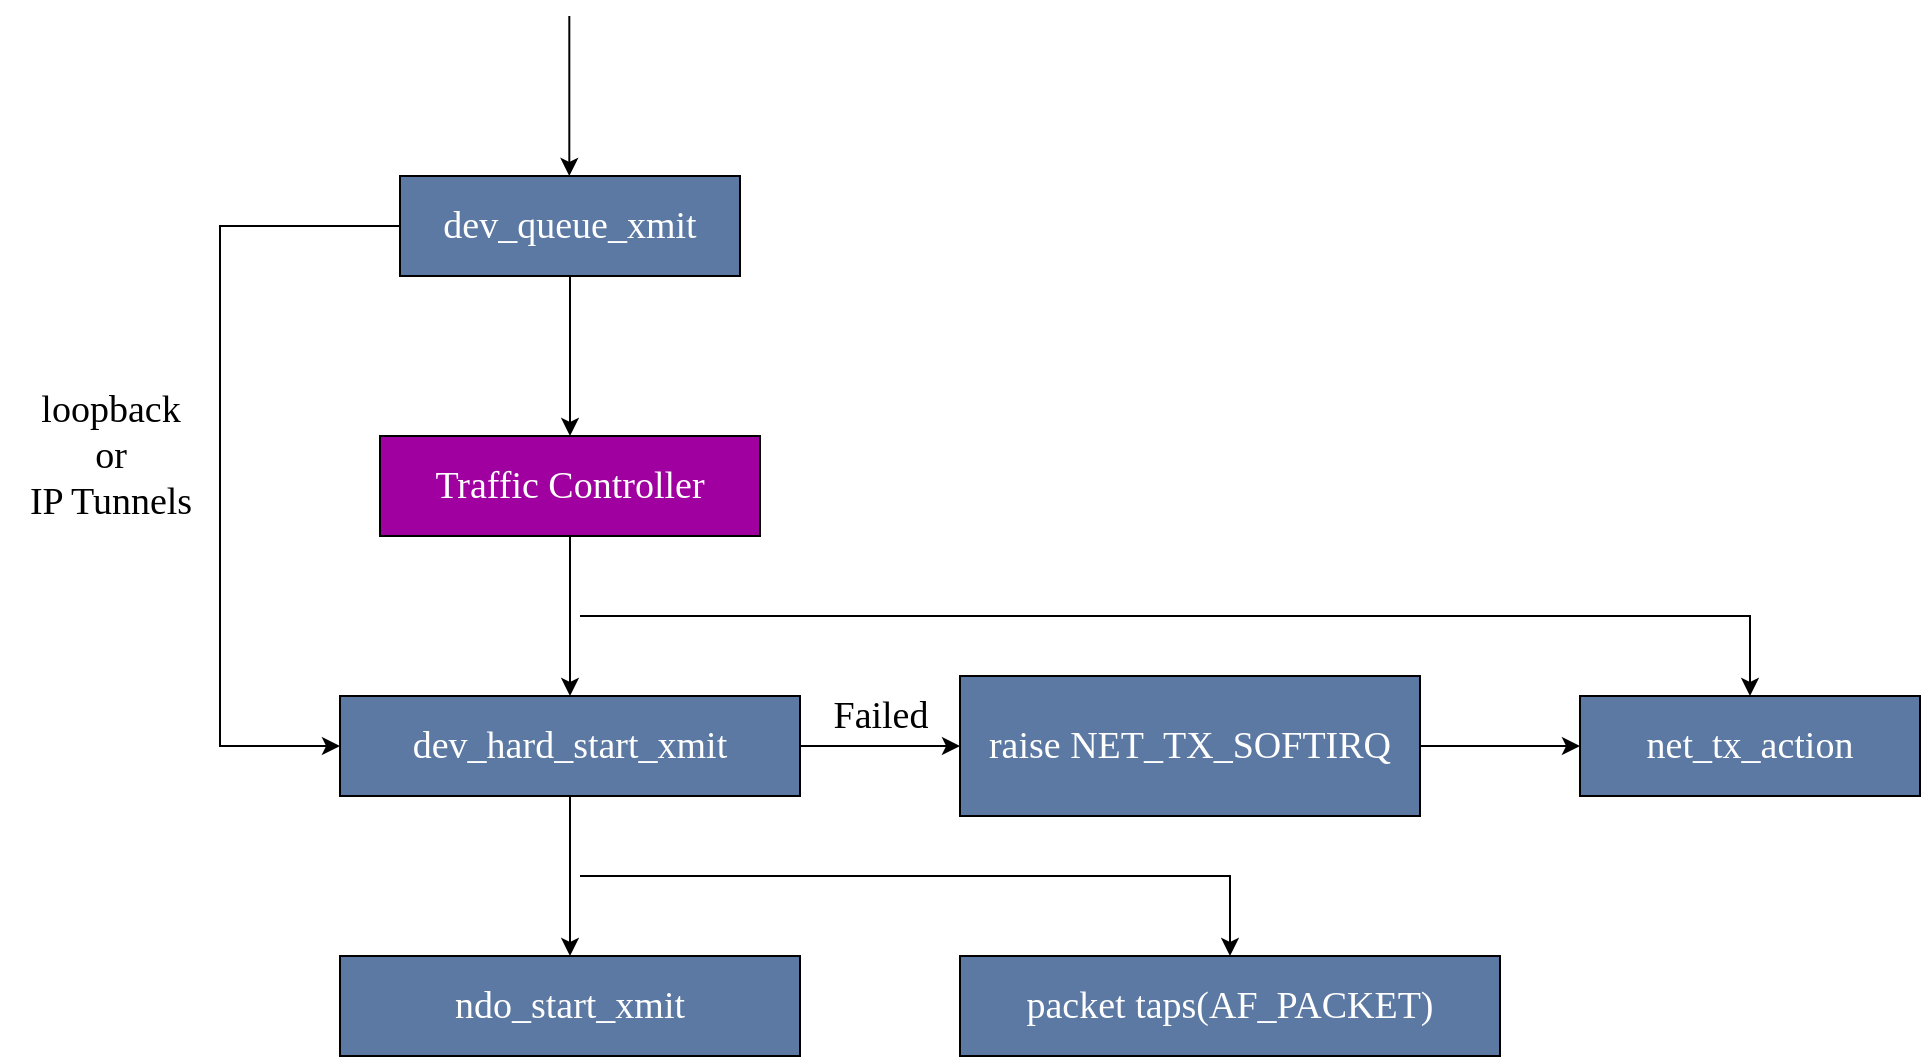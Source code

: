 <mxfile version="16.0.2" type="device"><diagram id="2-nqHF6p2ZgIcsPSvSIh" name="第 1 页"><mxGraphModel dx="1465" dy="459" grid="1" gridSize="10" guides="1" tooltips="1" connect="1" arrows="1" fold="1" page="1" pageScale="1" pageWidth="827" pageHeight="1169" math="0" shadow="0"><root><mxCell id="0"/><mxCell id="1" parent="0"/><mxCell id="d57CvJg8sMCapKk3aCTZ-5" value="" style="edgeStyle=orthogonalEdgeStyle;rounded=0;orthogonalLoop=1;jettySize=auto;html=1;fontFamily=Comic Sans MS;fontSize=19;fontColor=#FFFFFF;" edge="1" parent="1" source="d57CvJg8sMCapKk3aCTZ-1" target="d57CvJg8sMCapKk3aCTZ-4"><mxGeometry relative="1" as="geometry"/></mxCell><mxCell id="d57CvJg8sMCapKk3aCTZ-1" value="dev_queue_xmit" style="rounded=0;whiteSpace=wrap;html=1;fillColor=#5C79A3;fontColor=#FFFFFF;fontFamily=Comic Sans MS;fontSize=19;" vertex="1" parent="1"><mxGeometry x="150" y="200" width="170" height="50" as="geometry"/></mxCell><mxCell id="d57CvJg8sMCapKk3aCTZ-7" value="" style="edgeStyle=orthogonalEdgeStyle;rounded=0;orthogonalLoop=1;jettySize=auto;html=1;fontFamily=Comic Sans MS;fontSize=19;fontColor=#FFFFFF;" edge="1" parent="1" source="d57CvJg8sMCapKk3aCTZ-4" target="d57CvJg8sMCapKk3aCTZ-6"><mxGeometry relative="1" as="geometry"/></mxCell><mxCell id="d57CvJg8sMCapKk3aCTZ-4" value="Traffic Controller" style="rounded=0;whiteSpace=wrap;html=1;fillColor=#A100A1;fontColor=#FFFFFF;fontFamily=Comic Sans MS;fontSize=19;" vertex="1" parent="1"><mxGeometry x="140" y="330" width="190" height="50" as="geometry"/></mxCell><mxCell id="d57CvJg8sMCapKk3aCTZ-9" value="" style="edgeStyle=orthogonalEdgeStyle;rounded=0;orthogonalLoop=1;jettySize=auto;html=1;fontFamily=Comic Sans MS;fontSize=19;fontColor=#FFFFFF;" edge="1" parent="1" source="d57CvJg8sMCapKk3aCTZ-6" target="d57CvJg8sMCapKk3aCTZ-8"><mxGeometry relative="1" as="geometry"/></mxCell><mxCell id="d57CvJg8sMCapKk3aCTZ-14" value="" style="edgeStyle=orthogonalEdgeStyle;rounded=0;orthogonalLoop=1;jettySize=auto;html=1;fontFamily=Comic Sans MS;fontSize=19;fontColor=#FFFFFF;" edge="1" parent="1" source="d57CvJg8sMCapKk3aCTZ-6" target="d57CvJg8sMCapKk3aCTZ-13"><mxGeometry relative="1" as="geometry"/></mxCell><mxCell id="d57CvJg8sMCapKk3aCTZ-6" value="dev_hard_start_xmit" style="rounded=0;whiteSpace=wrap;html=1;fillColor=#5C79A3;fontColor=#FFFFFF;fontFamily=Comic Sans MS;fontSize=19;" vertex="1" parent="1"><mxGeometry x="120" y="460" width="230" height="50" as="geometry"/></mxCell><mxCell id="d57CvJg8sMCapKk3aCTZ-11" value="" style="edgeStyle=orthogonalEdgeStyle;rounded=0;orthogonalLoop=1;jettySize=auto;html=1;fontFamily=Comic Sans MS;fontSize=19;fontColor=#FFFFFF;" edge="1" parent="1" source="d57CvJg8sMCapKk3aCTZ-8"><mxGeometry relative="1" as="geometry"><mxPoint x="740" y="485" as="targetPoint"/></mxGeometry></mxCell><mxCell id="d57CvJg8sMCapKk3aCTZ-8" value="raise NET_TX_SOFTIRQ" style="rounded=0;whiteSpace=wrap;html=1;fillColor=#5C79A3;fontColor=#FFFFFF;fontFamily=Comic Sans MS;fontSize=19;" vertex="1" parent="1"><mxGeometry x="430" y="450" width="230" height="70" as="geometry"/></mxCell><mxCell id="d57CvJg8sMCapKk3aCTZ-12" value="net_tx_action" style="rounded=0;whiteSpace=wrap;html=1;fillColor=#5C79A3;fontColor=#FFFFFF;fontFamily=Comic Sans MS;fontSize=19;" vertex="1" parent="1"><mxGeometry x="740" y="460" width="170" height="50" as="geometry"/></mxCell><mxCell id="d57CvJg8sMCapKk3aCTZ-13" value="ndo_start_xmit" style="rounded=0;whiteSpace=wrap;html=1;fillColor=#5C79A3;fontColor=#FFFFFF;fontFamily=Comic Sans MS;fontSize=19;" vertex="1" parent="1"><mxGeometry x="120" y="590" width="230" height="50" as="geometry"/></mxCell><mxCell id="d57CvJg8sMCapKk3aCTZ-15" value="packet taps(AF_PACKET)" style="rounded=0;whiteSpace=wrap;html=1;fillColor=#5C79A3;fontColor=#FFFFFF;fontFamily=Comic Sans MS;fontSize=19;" vertex="1" parent="1"><mxGeometry x="430" y="590" width="270" height="50" as="geometry"/></mxCell><mxCell id="d57CvJg8sMCapKk3aCTZ-16" value="" style="edgeStyle=orthogonalEdgeStyle;rounded=0;orthogonalLoop=1;jettySize=auto;html=1;fontFamily=Comic Sans MS;fontSize=19;fontColor=#FFFFFF;" edge="1" parent="1"><mxGeometry relative="1" as="geometry"><mxPoint x="234.66" y="120" as="sourcePoint"/><mxPoint x="234.66" y="200" as="targetPoint"/></mxGeometry></mxCell><mxCell id="d57CvJg8sMCapKk3aCTZ-17" value="" style="edgeStyle=elbowEdgeStyle;elbow=vertical;endArrow=classic;html=1;rounded=0;fontFamily=Comic Sans MS;fontSize=19;fontColor=#FFFFFF;entryX=0;entryY=0.5;entryDx=0;entryDy=0;exitX=0;exitY=0.5;exitDx=0;exitDy=0;" edge="1" parent="1" source="d57CvJg8sMCapKk3aCTZ-1" target="d57CvJg8sMCapKk3aCTZ-6"><mxGeometry width="50" height="50" relative="1" as="geometry"><mxPoint x="10" y="330" as="sourcePoint"/><mxPoint x="60" y="280" as="targetPoint"/><Array as="points"><mxPoint x="60" y="350"/></Array></mxGeometry></mxCell><mxCell id="d57CvJg8sMCapKk3aCTZ-18" value="&lt;font color=&quot;#000000&quot;&gt;loopback&lt;br&gt;or&lt;br&gt;IP Tunnels&lt;/font&gt;" style="text;html=1;align=center;verticalAlign=middle;resizable=0;points=[];autosize=1;strokeColor=none;fillColor=none;fontSize=19;fontFamily=Comic Sans MS;fontColor=#FFFFFF;" vertex="1" parent="1"><mxGeometry x="-50" y="305" width="110" height="70" as="geometry"/></mxCell><mxCell id="d57CvJg8sMCapKk3aCTZ-19" value="Failed" style="text;html=1;align=center;verticalAlign=middle;resizable=0;points=[];autosize=1;strokeColor=none;fillColor=none;fontSize=19;fontFamily=Comic Sans MS;fontColor=#000000;" vertex="1" parent="1"><mxGeometry x="355" y="455" width="70" height="30" as="geometry"/></mxCell><mxCell id="d57CvJg8sMCapKk3aCTZ-20" value="" style="edgeStyle=segmentEdgeStyle;endArrow=classic;html=1;rounded=0;fontFamily=Comic Sans MS;fontSize=19;fontColor=#000000;entryX=0.5;entryY=0;entryDx=0;entryDy=0;" edge="1" parent="1" target="d57CvJg8sMCapKk3aCTZ-12"><mxGeometry width="50" height="50" relative="1" as="geometry"><mxPoint x="240" y="420" as="sourcePoint"/><mxPoint x="840" y="460" as="targetPoint"/></mxGeometry></mxCell><mxCell id="d57CvJg8sMCapKk3aCTZ-21" value="" style="edgeStyle=segmentEdgeStyle;endArrow=classic;html=1;rounded=0;fontFamily=Comic Sans MS;fontSize=19;fontColor=#000000;entryX=0.5;entryY=0;entryDx=0;entryDy=0;" edge="1" parent="1" target="d57CvJg8sMCapKk3aCTZ-15"><mxGeometry width="50" height="50" relative="1" as="geometry"><mxPoint x="240" y="550" as="sourcePoint"/><mxPoint x="100" y="560" as="targetPoint"/></mxGeometry></mxCell></root></mxGraphModel></diagram></mxfile>